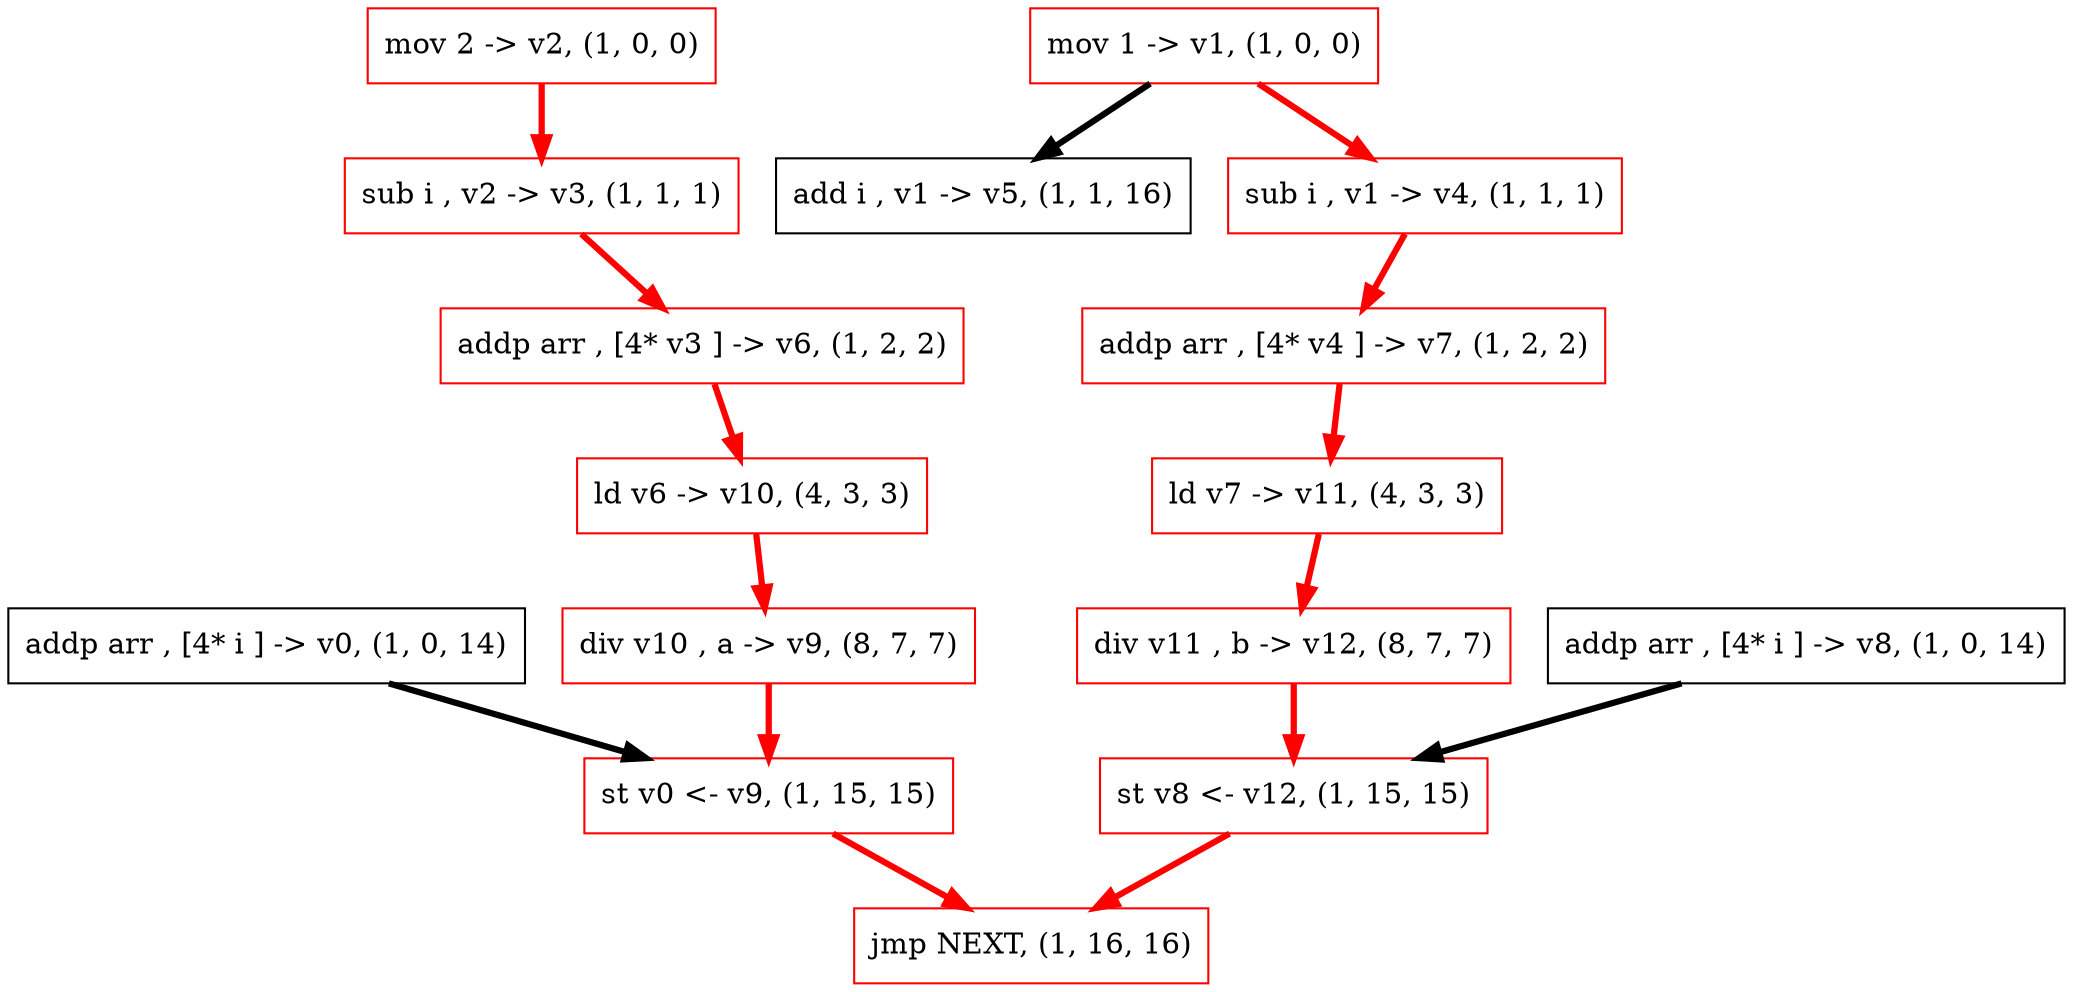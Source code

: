 digraph G {
    node [shape=rect];
    edge [penwidth=3, fontname="Monospace", fontsize=48];
    rankdir=TB;

    A1 [label="addp arr , [4* i ] -> v0, (1, 0, 14)"];
    A2 [label="mov 2 -> v2, (1, 0, 0)", color = red];
    A3 [label="sub i , v2 -> v3, (1, 1, 1)", color = red];
    A4 [label="addp arr , [4* v3 ] -> v6, (1, 2, 2)", color = red];
    A5 [label="ld v6 -> v10, (4, 3, 3)", color = red];
    A6 [label="div v10 , a -> v9, (8, 7, 7)", color = red];
    A7 [label="st v0 <- v9, (1, 15, 15)", color = red];
    A8 [label="mov 1 -> v1, (1, 0, 0)", color = red];
    A9 [label="sub i , v1 -> v4, (1, 1, 1)", color = red];
    A10 [label="addp arr , [4* v4 ] -> v7, (1, 2, 2)", color = red];
    A11 [label="ld v7 -> v11, (4, 3, 3)", color = red];
    A12 [label="div v11 , b -> v12, (8, 7, 7)", color = red];
    A13 [label="add i , v1 -> v5, (1, 1, 16)"];
    A14 [label="addp arr , [4* i ] -> v8, (1, 0, 14)"];
    A15 [label="st v8 <- v12, (1, 15, 15)", color = red];
    A16 [label="jmp NEXT, (1, 16, 16)", color = red];

    A1 -> A7 [];
    A2 -> A3 [color = red];
    A3 -> A4 [color = red];
    A4 -> A5 [color = red];
    A5 -> A6 [color = red];
    A6 -> A7 [color = red];
    A8 -> A9 [color = red];
    A9 -> A10 [color = red];
    A10 -> A11 [color = red];
    A11 -> A12 [color = red];
    A8 -> A13 [];

    A14 -> A15 [];
    A12 -> A15 [color = red];

    A7 -> A16 [color = red];
    A15 -> A16 [color = red];

    // A1 -> A2 [];
    // A1 -> B2 [];
    // A1 -> C2 [];
// 
    // B2 -> A3 [];
    // B2 -> B3 [];
    // B2 -> C3 [];
// 
    // C2 -> D3 [];
// 
    // B3 -> A4 [];
    // C3 -> B4 [];
}
